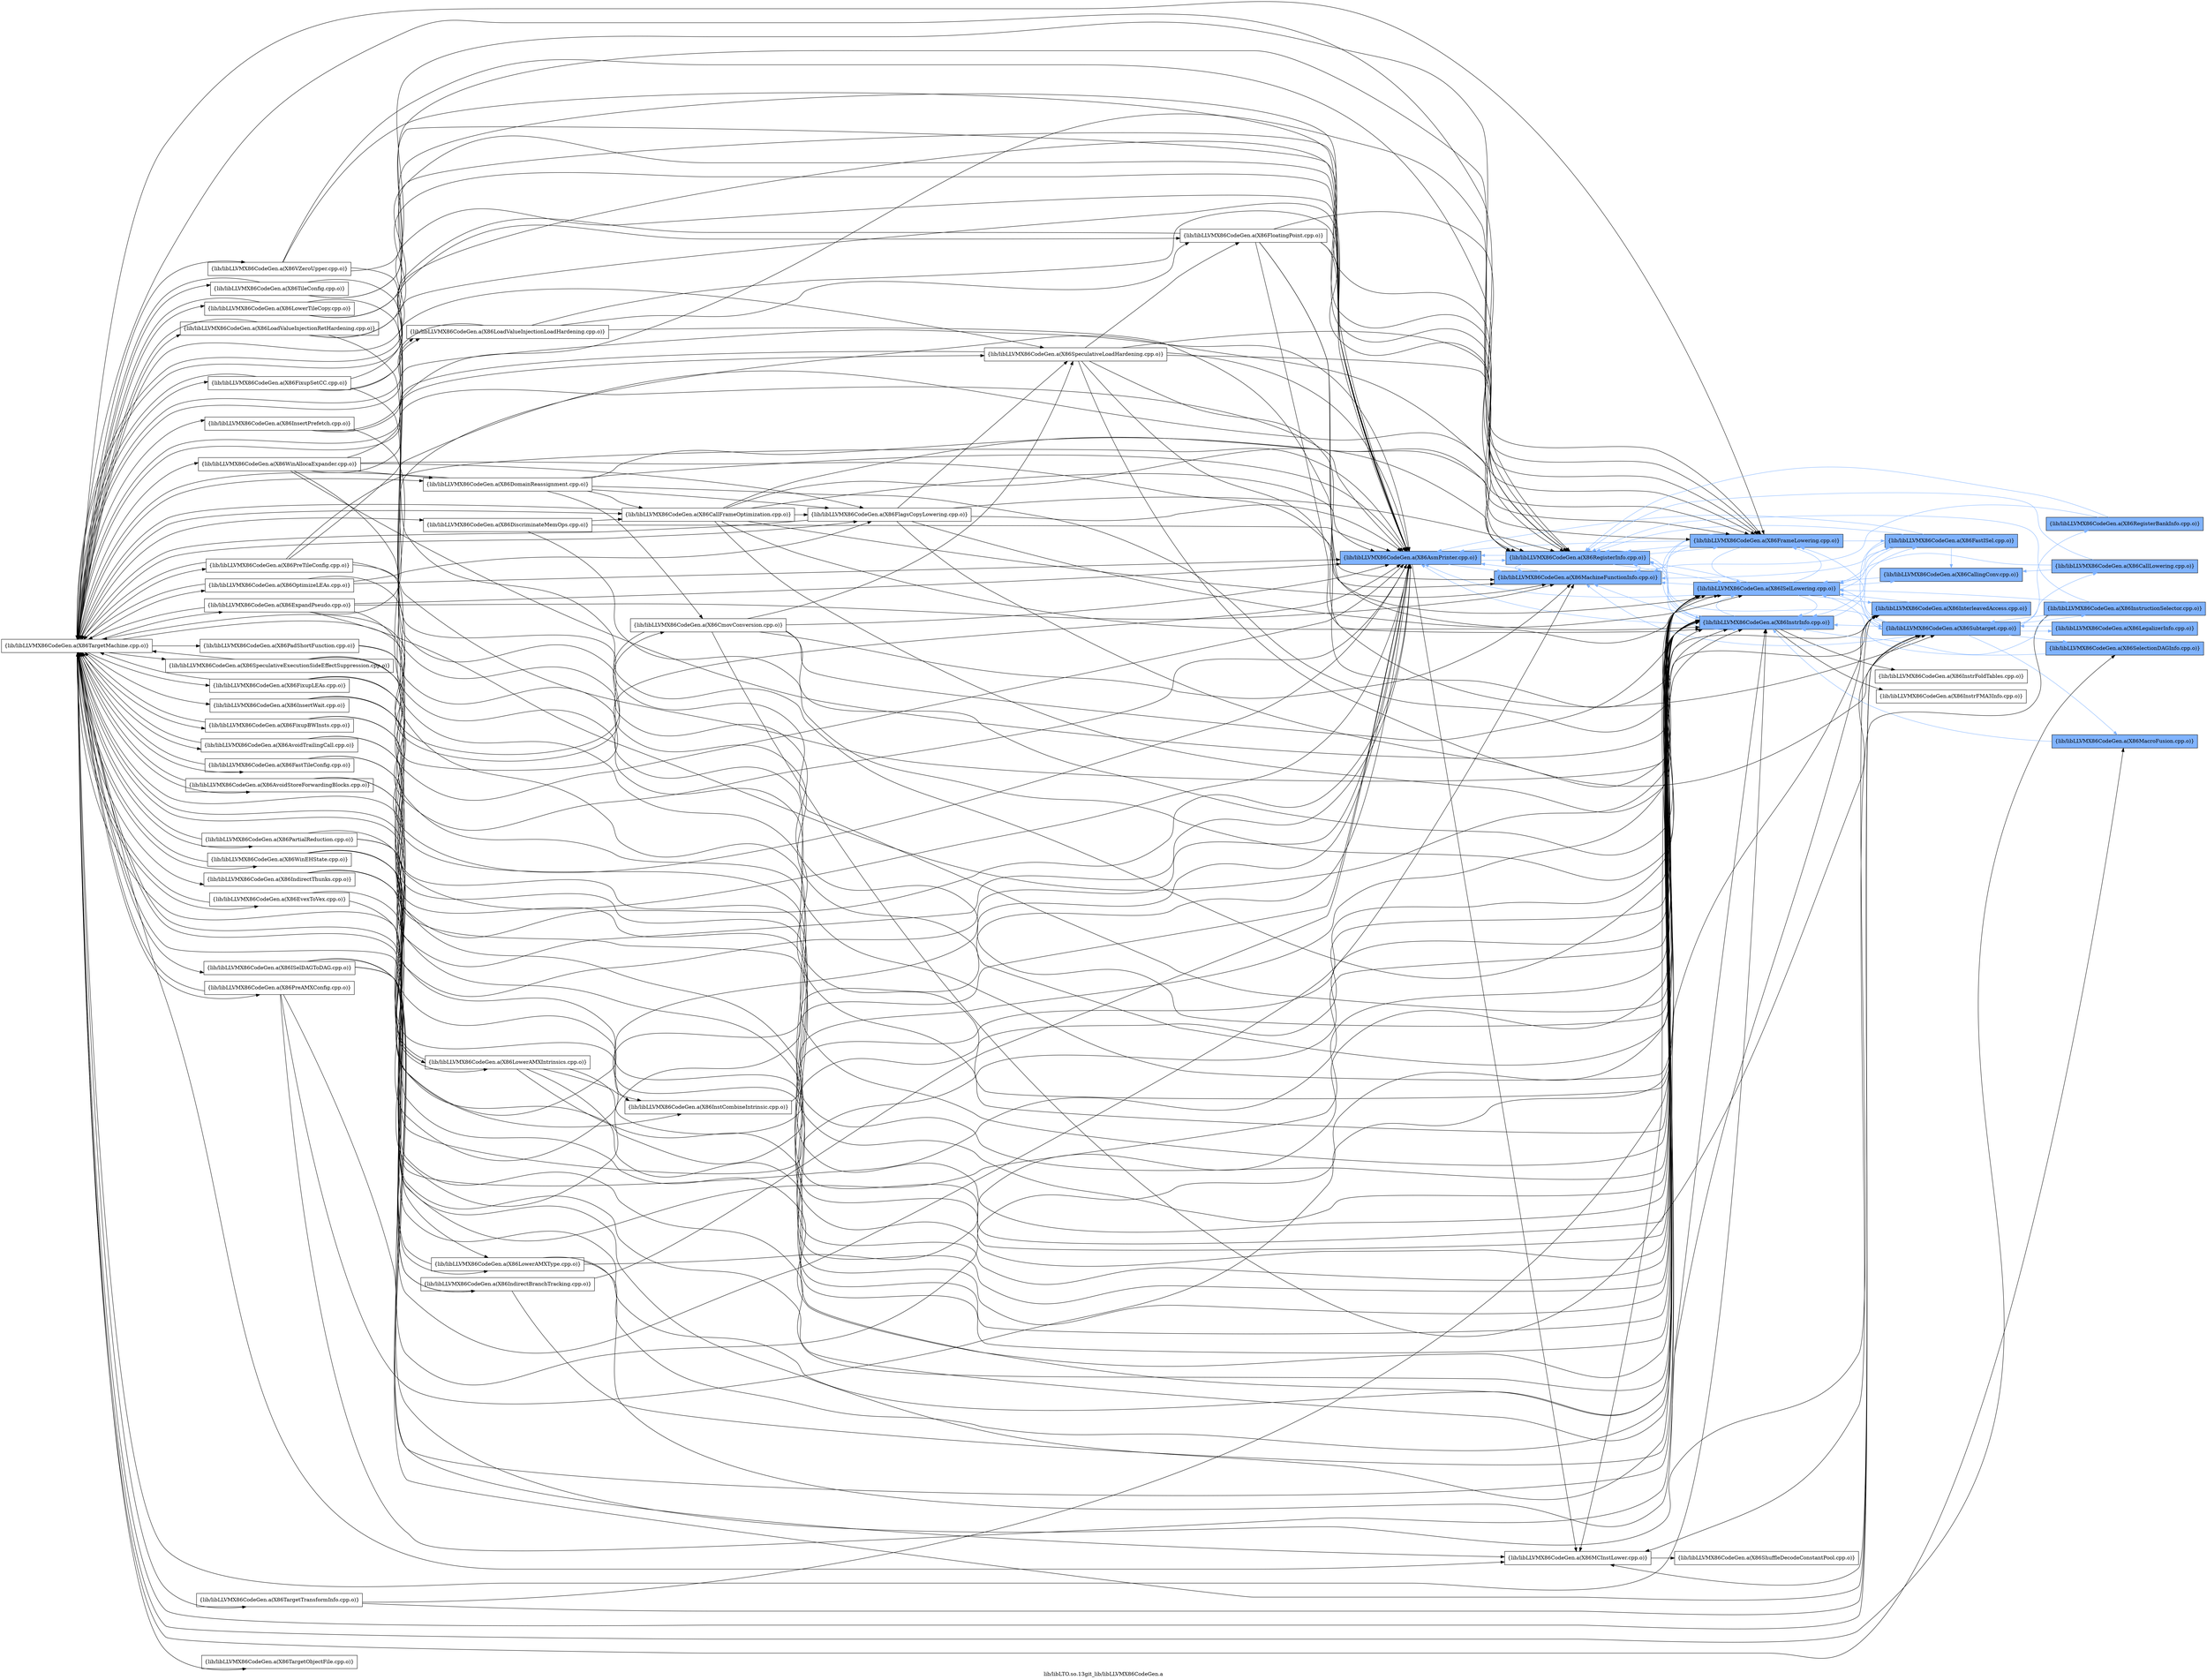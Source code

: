 digraph "lib/libLTO.so.13git_lib/libLLVMX86CodeGen.a" {
	label="lib/libLTO.so.13git_lib/libLLVMX86CodeGen.a";
	rankdir=LR;
	{ rank=same; Node0x55e636d969a8;  }
	{ rank=same; Node0x55e636d97178; Node0x55e636da06d8; Node0x55e636d9f508;  }
	{ rank=same; Node0x55e636d95ff8; Node0x55e636d925d8; Node0x55e636d92088; Node0x55e636d92e48;  }
	{ rank=same; Node0x55e636d918b8; Node0x55e636d94fb8; Node0x55e636d94518; Node0x55e636d96868; Node0x55e636d93ac8; Node0x55e636d93618;  }

	Node0x55e636d969a8 [shape=record,shape=box,group=1,style=filled,fillcolor="0.600000 0.5 1",label="{lib/libLLVMX86CodeGen.a(X86AsmPrinter.cpp.o)}"];
	Node0x55e636d969a8 -> Node0x55e636d97178;
	Node0x55e636d969a8 -> Node0x55e636da06d8[color="0.600000 0.5 1"];
	Node0x55e636d969a8 -> Node0x55e636d9f508[color="0.600000 0.5 1"];
	Node0x55e636d9b9a8 [shape=record,shape=box,group=0,label="{lib/libLLVMX86CodeGen.a(X86TargetMachine.cpp.o)}"];
	Node0x55e636d9b9a8 -> Node0x55e636d969a8;
	Node0x55e636d9b9a8 -> Node0x55e636d97178;
	Node0x55e636d9b9a8 -> Node0x55e636d9f508;
	Node0x55e636d9b9a8 -> Node0x55e636d9b318;
	Node0x55e636d9b9a8 -> Node0x55e636d9b5e8;
	Node0x55e636d9b9a8 -> Node0x55e636d99a68;
	Node0x55e636d9b9a8 -> Node0x55e636d99d38;
	Node0x55e636d9b9a8 -> Node0x55e636d99fb8;
	Node0x55e636d9b9a8 -> Node0x55e636d92e98;
	Node0x55e636d9b9a8 -> Node0x55e636d93f78;
	Node0x55e636d9b9a8 -> Node0x55e636d91f98;
	Node0x55e636d9b9a8 -> Node0x55e636d91b88;
	Node0x55e636d9b9a8 -> Node0x55e636d92308;
	Node0x55e636d9b9a8 -> Node0x55e636d95dc8;
	Node0x55e636d9b9a8 -> Node0x55e636d925d8;
	Node0x55e636d9b9a8 -> Node0x55e636d92088;
	Node0x55e636d9b9a8 -> Node0x55e636d92e48;
	Node0x55e636d9b9a8 -> Node0x55e636d96868;
	Node0x55e636d9b9a8 -> Node0x55e636d95be8;
	Node0x55e636d9b9a8 -> Node0x55e636d9c0d8;
	Node0x55e636d9b9a8 -> Node0x55e636d9da28;
	Node0x55e636d9b9a8 -> Node0x55e636d9d2a8;
	Node0x55e636d9b9a8 -> Node0x55e636d9cdf8;
	Node0x55e636d9b9a8 -> Node0x55e636d9edd8;
	Node0x55e636d9b9a8 -> Node0x55e636d9e5b8;
	Node0x55e636d9b9a8 -> Node0x55e636d92b78;
	Node0x55e636d9b9a8 -> Node0x55e636d92628;
	Node0x55e636d9b9a8 -> Node0x55e636d919a8;
	Node0x55e636d9b9a8 -> Node0x55e636d93f28;
	Node0x55e636d9b9a8 -> Node0x55e636d932a8;
	Node0x55e636d9b9a8 -> Node0x55e636d93078;
	Node0x55e636d9b9a8 -> Node0x55e636d8fdd8;
	Node0x55e636d9b9a8 -> Node0x55e636d8f5b8;
	Node0x55e636d9b9a8 -> Node0x55e636d916d8;
	Node0x55e636d9b9a8 -> Node0x55e636d912c8;
	Node0x55e636d9b9a8 -> Node0x55e636d90b48;
	Node0x55e636d9b9a8 -> Node0x55e636d94dd8;
	Node0x55e636d9b9a8 -> Node0x55e636d8e078;
	Node0x55e636d9b9a8 -> Node0x55e636d8e2a8;
	Node0x55e636d9b9a8 -> Node0x55e636d8ef28;
	Node0x55e636d9b9a8 -> Node0x55e636d8c9a8;
	Node0x55e636d9b9a8 -> Node0x55e636d8d628;
	Node0x55e636d9b9a8 -> Node0x55e636d8db78;
	Node0x55e636d9b9a8 -> Node0x55e636d90558;
	Node0x55e636d9b9a8 -> Node0x55e636d91138;
	Node0x55e636d9b9a8 -> Node0x55e636d91408;
	Node0x55e636d9b9a8 -> Node0x55e636d8f9c8;
	Node0x55e636d97178 [shape=record,shape=box,group=0,label="{lib/libLLVMX86CodeGen.a(X86MCInstLower.cpp.o)}"];
	Node0x55e636d97178 -> Node0x55e636d95ff8;
	Node0x55e636da06d8 [shape=record,shape=box,group=1,style=filled,fillcolor="0.600000 0.5 1",label="{lib/libLLVMX86CodeGen.a(X86MachineFunctionInfo.cpp.o)}"];
	Node0x55e636da06d8 -> Node0x55e636d969a8[color="0.600000 0.5 1"];
	Node0x55e636da06d8 -> Node0x55e636d9f508[color="0.600000 0.5 1"];
	Node0x55e636d9f508 [shape=record,shape=box,group=1,style=filled,fillcolor="0.600000 0.5 1",label="{lib/libLLVMX86CodeGen.a(X86RegisterInfo.cpp.o)}"];
	Node0x55e636d9f508 -> Node0x55e636d969a8[color="0.600000 0.5 1"];
	Node0x55e636d9f508 -> Node0x55e636da06d8[color="0.600000 0.5 1"];
	Node0x55e636d9f508 -> Node0x55e636d925d8[color="0.600000 0.5 1"];
	Node0x55e636d9f508 -> Node0x55e636d92088[color="0.600000 0.5 1"];
	Node0x55e636d9f508 -> Node0x55e636d92e48[color="0.600000 0.5 1"];
	Node0x55e636d95ff8 [shape=record,shape=box,group=0,label="{lib/libLLVMX86CodeGen.a(X86ShuffleDecodeConstantPool.cpp.o)}"];
	Node0x55e636d925d8 [shape=record,shape=box,group=1,style=filled,fillcolor="0.600000 0.5 1",label="{lib/libLLVMX86CodeGen.a(X86ISelLowering.cpp.o)}"];
	Node0x55e636d925d8 -> Node0x55e636d969a8[color="0.600000 0.5 1"];
	Node0x55e636d925d8 -> Node0x55e636d97178;
	Node0x55e636d925d8 -> Node0x55e636da06d8[color="0.600000 0.5 1"];
	Node0x55e636d925d8 -> Node0x55e636d9f508[color="0.600000 0.5 1"];
	Node0x55e636d925d8 -> Node0x55e636d918b8[color="0.600000 0.5 1"];
	Node0x55e636d925d8 -> Node0x55e636d92088[color="0.600000 0.5 1"];
	Node0x55e636d925d8 -> Node0x55e636d92e48[color="0.600000 0.5 1"];
	Node0x55e636d925d8 -> Node0x55e636d94fb8[color="0.600000 0.5 1"];
	Node0x55e636d925d8 -> Node0x55e636d94518[color="0.600000 0.5 1"];
	Node0x55e636d925d8 -> Node0x55e636d96868[color="0.600000 0.5 1"];
	Node0x55e636d92088 [shape=record,shape=box,group=1,style=filled,fillcolor="0.600000 0.5 1",label="{lib/libLLVMX86CodeGen.a(X86InstrInfo.cpp.o)}"];
	Node0x55e636d92088 -> Node0x55e636d969a8[color="0.600000 0.5 1"];
	Node0x55e636d92088 -> Node0x55e636da06d8[color="0.600000 0.5 1"];
	Node0x55e636d92088 -> Node0x55e636d9f508[color="0.600000 0.5 1"];
	Node0x55e636d92088 -> Node0x55e636d925d8[color="0.600000 0.5 1"];
	Node0x55e636d92088 -> Node0x55e636d918b8[color="0.600000 0.5 1"];
	Node0x55e636d92088 -> Node0x55e636d93ac8;
	Node0x55e636d92088 -> Node0x55e636d92e48[color="0.600000 0.5 1"];
	Node0x55e636d92088 -> Node0x55e636d93618;
	Node0x55e636d92e48 [shape=record,shape=box,group=1,style=filled,fillcolor="0.600000 0.5 1",label="{lib/libLLVMX86CodeGen.a(X86FrameLowering.cpp.o)}"];
	Node0x55e636d92e48 -> Node0x55e636d969a8[color="0.600000 0.5 1"];
	Node0x55e636d92e48 -> Node0x55e636da06d8[color="0.600000 0.5 1"];
	Node0x55e636d92e48 -> Node0x55e636d9f508[color="0.600000 0.5 1"];
	Node0x55e636d92e48 -> Node0x55e636d925d8[color="0.600000 0.5 1"];
	Node0x55e636d92e48 -> Node0x55e636d918b8[color="0.600000 0.5 1"];
	Node0x55e636d92e48 -> Node0x55e636d92088[color="0.600000 0.5 1"];
	Node0x55e636d918b8 [shape=record,shape=box,group=1,style=filled,fillcolor="0.600000 0.5 1",label="{lib/libLLVMX86CodeGen.a(X86FastISel.cpp.o)}"];
	Node0x55e636d918b8 -> Node0x55e636d969a8[color="0.600000 0.5 1"];
	Node0x55e636d918b8 -> Node0x55e636da06d8[color="0.600000 0.5 1"];
	Node0x55e636d918b8 -> Node0x55e636d9f508[color="0.600000 0.5 1"];
	Node0x55e636d918b8 -> Node0x55e636d925d8[color="0.600000 0.5 1"];
	Node0x55e636d918b8 -> Node0x55e636d92088[color="0.600000 0.5 1"];
	Node0x55e636d918b8 -> Node0x55e636d94fb8[color="0.600000 0.5 1"];
	Node0x55e636d918b8 -> Node0x55e636d96868[color="0.600000 0.5 1"];
	Node0x55e636d94fb8 [shape=record,shape=box,group=1,style=filled,fillcolor="0.600000 0.5 1",label="{lib/libLLVMX86CodeGen.a(X86CallingConv.cpp.o)}"];
	Node0x55e636d94fb8 -> Node0x55e636d925d8[color="0.600000 0.5 1"];
	Node0x55e636d94518 [shape=record,shape=box,group=1,style=filled,fillcolor="0.600000 0.5 1",label="{lib/libLLVMX86CodeGen.a(X86InterleavedAccess.cpp.o)}"];
	Node0x55e636d94518 -> Node0x55e636d925d8[color="0.600000 0.5 1"];
	Node0x55e636d96868 [shape=record,shape=box,group=1,style=filled,fillcolor="0.600000 0.5 1",label="{lib/libLLVMX86CodeGen.a(X86Subtarget.cpp.o)}"];
	Node0x55e636d96868 -> Node0x55e636d97178;
	Node0x55e636d96868 -> Node0x55e636da06d8[color="0.600000 0.5 1"];
	Node0x55e636d96868 -> Node0x55e636d9f508[color="0.600000 0.5 1"];
	Node0x55e636d96868 -> Node0x55e636d925d8[color="0.600000 0.5 1"];
	Node0x55e636d96868 -> Node0x55e636d92088[color="0.600000 0.5 1"];
	Node0x55e636d96868 -> Node0x55e636d92e48[color="0.600000 0.5 1"];
	Node0x55e636d96868 -> Node0x55e636d95be8[color="0.600000 0.5 1"];
	Node0x55e636d96868 -> Node0x55e636d9b408[color="0.600000 0.5 1"];
	Node0x55e636d96868 -> Node0x55e636d9b138[color="0.600000 0.5 1"];
	Node0x55e636d96868 -> Node0x55e636d9a5a8[color="0.600000 0.5 1"];
	Node0x55e636d96868 -> Node0x55e636d9c8f8[color="0.600000 0.5 1"];
	Node0x55e636d96868 -> Node0x55e636d9c0d8[color="0.600000 0.5 1"];
	Node0x55e636d93ac8 [shape=record,shape=box,group=0,label="{lib/libLLVMX86CodeGen.a(X86InstrFoldTables.cpp.o)}"];
	Node0x55e636d93618 [shape=record,shape=box,group=0,label="{lib/libLLVMX86CodeGen.a(X86InstrFMA3Info.cpp.o)}"];
	Node0x55e636d95be8 [shape=record,shape=box,group=1,style=filled,fillcolor="0.600000 0.5 1",label="{lib/libLLVMX86CodeGen.a(X86SelectionDAGInfo.cpp.o)}"];
	Node0x55e636d95be8 -> Node0x55e636d925d8[color="0.600000 0.5 1"];
	Node0x55e636d9b408 [shape=record,shape=box,group=1,style=filled,fillcolor="0.600000 0.5 1",label="{lib/libLLVMX86CodeGen.a(X86CallLowering.cpp.o)}"];
	Node0x55e636d9b408 -> Node0x55e636d9f508[color="0.600000 0.5 1"];
	Node0x55e636d9b408 -> Node0x55e636d925d8[color="0.600000 0.5 1"];
	Node0x55e636d9b408 -> Node0x55e636d94fb8[color="0.600000 0.5 1"];
	Node0x55e636d9b138 [shape=record,shape=box,group=1,style=filled,fillcolor="0.600000 0.5 1",label="{lib/libLLVMX86CodeGen.a(X86LegalizerInfo.cpp.o)}"];
	Node0x55e636d9b138 -> Node0x55e636d96868[color="0.600000 0.5 1"];
	Node0x55e636d9a5a8 [shape=record,shape=box,group=1,style=filled,fillcolor="0.600000 0.5 1",label="{lib/libLLVMX86CodeGen.a(X86RegisterBankInfo.cpp.o)}"];
	Node0x55e636d9a5a8 -> Node0x55e636da06d8[color="0.600000 0.5 1"];
	Node0x55e636d9a5a8 -> Node0x55e636d9f508[color="0.600000 0.5 1"];
	Node0x55e636d9c8f8 [shape=record,shape=box,group=1,style=filled,fillcolor="0.600000 0.5 1",label="{lib/libLLVMX86CodeGen.a(X86InstructionSelector.cpp.o)}"];
	Node0x55e636d9c8f8 -> Node0x55e636d97178;
	Node0x55e636d9c8f8 -> Node0x55e636d9f508[color="0.600000 0.5 1"];
	Node0x55e636d9c8f8 -> Node0x55e636d925d8[color="0.600000 0.5 1"];
	Node0x55e636d9c8f8 -> Node0x55e636d92088[color="0.600000 0.5 1"];
	Node0x55e636d9c8f8 -> Node0x55e636d96868[color="0.600000 0.5 1"];
	Node0x55e636d9c0d8 [shape=record,shape=box,group=1,style=filled,fillcolor="0.600000 0.5 1",label="{lib/libLLVMX86CodeGen.a(X86MacroFusion.cpp.o)}"];
	Node0x55e636d9c0d8 -> Node0x55e636d92088[color="0.600000 0.5 1"];
	Node0x55e636d9b318 [shape=record,shape=box,group=0,label="{lib/libLLVMX86CodeGen.a(X86ExpandPseudo.cpp.o)}"];
	Node0x55e636d9b318 -> Node0x55e636d969a8;
	Node0x55e636d9b318 -> Node0x55e636da06d8;
	Node0x55e636d9b318 -> Node0x55e636d925d8;
	Node0x55e636d9b318 -> Node0x55e636d92088;
	Node0x55e636d9b318 -> Node0x55e636d92e48;
	Node0x55e636d9b318 -> Node0x55e636d9b9a8;
	Node0x55e636d9b5e8 [shape=record,shape=box,group=0,label="{lib/libLLVMX86CodeGen.a(X86LowerTileCopy.cpp.o)}"];
	Node0x55e636d9b5e8 -> Node0x55e636d969a8;
	Node0x55e636d9b5e8 -> Node0x55e636d9f508;
	Node0x55e636d9b5e8 -> Node0x55e636d92088;
	Node0x55e636d9b5e8 -> Node0x55e636d9b9a8;
	Node0x55e636d99a68 [shape=record,shape=box,group=0,label="{lib/libLLVMX86CodeGen.a(X86FloatingPoint.cpp.o)}"];
	Node0x55e636d99a68 -> Node0x55e636d969a8;
	Node0x55e636d99a68 -> Node0x55e636da06d8;
	Node0x55e636d99a68 -> Node0x55e636d9f508;
	Node0x55e636d99a68 -> Node0x55e636d92088;
	Node0x55e636d99a68 -> Node0x55e636d92e48;
	Node0x55e636d99a68 -> Node0x55e636d96868;
	Node0x55e636d99a68 -> Node0x55e636d9b9a8;
	Node0x55e636d99d38 [shape=record,shape=box,group=0,label="{lib/libLLVMX86CodeGen.a(X86LoadValueInjectionLoadHardening.cpp.o)}"];
	Node0x55e636d99d38 -> Node0x55e636d969a8;
	Node0x55e636d99d38 -> Node0x55e636d99a68;
	Node0x55e636d99d38 -> Node0x55e636d92088;
	Node0x55e636d99d38 -> Node0x55e636d9b9a8;
	Node0x55e636d99fb8 [shape=record,shape=box,group=0,label="{lib/libLLVMX86CodeGen.a(X86FastTileConfig.cpp.o)}"];
	Node0x55e636d99fb8 -> Node0x55e636d969a8;
	Node0x55e636d99fb8 -> Node0x55e636d92088;
	Node0x55e636d99fb8 -> Node0x55e636d9b9a8;
	Node0x55e636d92e98 [shape=record,shape=box,group=0,label="{lib/libLLVMX86CodeGen.a(X86TileConfig.cpp.o)}"];
	Node0x55e636d92e98 -> Node0x55e636d969a8;
	Node0x55e636d92e98 -> Node0x55e636d92088;
	Node0x55e636d92e98 -> Node0x55e636d92e48;
	Node0x55e636d92e98 -> Node0x55e636d9b9a8;
	Node0x55e636d93f78 [shape=record,shape=box,group=0,label="{lib/libLLVMX86CodeGen.a(X86SpeculativeLoadHardening.cpp.o)}"];
	Node0x55e636d93f78 -> Node0x55e636d969a8;
	Node0x55e636d93f78 -> Node0x55e636d9f508;
	Node0x55e636d93f78 -> Node0x55e636d99a68;
	Node0x55e636d93f78 -> Node0x55e636d925d8;
	Node0x55e636d93f78 -> Node0x55e636d92088;
	Node0x55e636d93f78 -> Node0x55e636d92e48;
	Node0x55e636d93f78 -> Node0x55e636d96868;
	Node0x55e636d93f78 -> Node0x55e636d9b9a8;
	Node0x55e636d91f98 [shape=record,shape=box,group=0,label="{lib/libLLVMX86CodeGen.a(X86FlagsCopyLowering.cpp.o)}"];
	Node0x55e636d91f98 -> Node0x55e636d969a8;
	Node0x55e636d91f98 -> Node0x55e636d9f508;
	Node0x55e636d91f98 -> Node0x55e636d93f78;
	Node0x55e636d91f98 -> Node0x55e636d925d8;
	Node0x55e636d91f98 -> Node0x55e636d92088;
	Node0x55e636d91f98 -> Node0x55e636d9b9a8;
	Node0x55e636d91b88 [shape=record,shape=box,group=0,label="{lib/libLLVMX86CodeGen.a(X86FixupSetCC.cpp.o)}"];
	Node0x55e636d91b88 -> Node0x55e636d969a8;
	Node0x55e636d91b88 -> Node0x55e636d9f508;
	Node0x55e636d91b88 -> Node0x55e636d93f78;
	Node0x55e636d91b88 -> Node0x55e636d92088;
	Node0x55e636d91b88 -> Node0x55e636d9b9a8;
	Node0x55e636d92308 [shape=record,shape=box,group=0,label="{lib/libLLVMX86CodeGen.a(X86OptimizeLEAs.cpp.o)}"];
	Node0x55e636d92308 -> Node0x55e636d969a8;
	Node0x55e636d92308 -> Node0x55e636d91f98;
	Node0x55e636d92308 -> Node0x55e636d92088;
	Node0x55e636d92308 -> Node0x55e636d9b9a8;
	Node0x55e636d95dc8 [shape=record,shape=box,group=0,label="{lib/libLLVMX86CodeGen.a(X86CallFrameOptimization.cpp.o)}"];
	Node0x55e636d95dc8 -> Node0x55e636d969a8;
	Node0x55e636d95dc8 -> Node0x55e636da06d8;
	Node0x55e636d95dc8 -> Node0x55e636d9f508;
	Node0x55e636d95dc8 -> Node0x55e636d91f98;
	Node0x55e636d95dc8 -> Node0x55e636d925d8;
	Node0x55e636d95dc8 -> Node0x55e636d92088;
	Node0x55e636d95dc8 -> Node0x55e636d92e48;
	Node0x55e636d95dc8 -> Node0x55e636d9b9a8;
	Node0x55e636d9da28 [shape=record,shape=box,group=0,label="{lib/libLLVMX86CodeGen.a(X86InstCombineIntrinsic.cpp.o)}"];
	Node0x55e636d9da28 -> Node0x55e636d925d8;
	Node0x55e636d9d2a8 [shape=record,shape=box,group=0,label="{lib/libLLVMX86CodeGen.a(X86SpeculativeExecutionSideEffectSuppression.cpp.o)}"];
	Node0x55e636d9d2a8 -> Node0x55e636d969a8;
	Node0x55e636d9d2a8 -> Node0x55e636d92088;
	Node0x55e636d9d2a8 -> Node0x55e636d9b9a8;
	Node0x55e636d9cdf8 [shape=record,shape=box,group=0,label="{lib/libLLVMX86CodeGen.a(X86IndirectThunks.cpp.o)}"];
	Node0x55e636d9cdf8 -> Node0x55e636d969a8;
	Node0x55e636d9cdf8 -> Node0x55e636d925d8;
	Node0x55e636d9cdf8 -> Node0x55e636d92088;
	Node0x55e636d9edd8 [shape=record,shape=box,group=0,label="{lib/libLLVMX86CodeGen.a(X86LoadValueInjectionRetHardening.cpp.o)}"];
	Node0x55e636d9edd8 -> Node0x55e636d969a8;
	Node0x55e636d9edd8 -> Node0x55e636d9f508;
	Node0x55e636d9edd8 -> Node0x55e636d92088;
	Node0x55e636d9edd8 -> Node0x55e636d9b9a8;
	Node0x55e636d9e5b8 [shape=record,shape=box,group=0,label="{lib/libLLVMX86CodeGen.a(X86AvoidTrailingCall.cpp.o)}"];
	Node0x55e636d9e5b8 -> Node0x55e636d969a8;
	Node0x55e636d9e5b8 -> Node0x55e636d92088;
	Node0x55e636d9e5b8 -> Node0x55e636d9b9a8;
	Node0x55e636d92b78 [shape=record,shape=box,group=0,label="{lib/libLLVMX86CodeGen.a(X86AvoidStoreForwardingBlocks.cpp.o)}"];
	Node0x55e636d92b78 -> Node0x55e636d969a8;
	Node0x55e636d92b78 -> Node0x55e636d92088;
	Node0x55e636d92b78 -> Node0x55e636d9b9a8;
	Node0x55e636d92628 [shape=record,shape=box,group=0,label="{lib/libLLVMX86CodeGen.a(X86PreTileConfig.cpp.o)}"];
	Node0x55e636d92628 -> Node0x55e636d969a8;
	Node0x55e636d92628 -> Node0x55e636d9f508;
	Node0x55e636d92628 -> Node0x55e636d925d8;
	Node0x55e636d92628 -> Node0x55e636d92088;
	Node0x55e636d92628 -> Node0x55e636d9b9a8;
	Node0x55e636d919a8 [shape=record,shape=box,group=0,label="{lib/libLLVMX86CodeGen.a(X86CmovConversion.cpp.o)}"];
	Node0x55e636d919a8 -> Node0x55e636d969a8;
	Node0x55e636d919a8 -> Node0x55e636da06d8;
	Node0x55e636d919a8 -> Node0x55e636d93f78;
	Node0x55e636d919a8 -> Node0x55e636d925d8;
	Node0x55e636d919a8 -> Node0x55e636d92088;
	Node0x55e636d919a8 -> Node0x55e636d96868;
	Node0x55e636d919a8 -> Node0x55e636d9b9a8;
	Node0x55e636d93f28 [shape=record,shape=box,group=0,label="{lib/libLLVMX86CodeGen.a(X86ISelDAGToDAG.cpp.o)}"];
	Node0x55e636d93f28 -> Node0x55e636d969a8;
	Node0x55e636d93f28 -> Node0x55e636d97178;
	Node0x55e636d93f28 -> Node0x55e636da06d8;
	Node0x55e636d93f28 -> Node0x55e636d925d8;
	Node0x55e636d93f28 -> Node0x55e636d92088;
	Node0x55e636d93f28 -> Node0x55e636d96868;
	Node0x55e636d93f28 -> Node0x55e636d932a8;
	Node0x55e636d932a8 [shape=record,shape=box,group=0,label="{lib/libLLVMX86CodeGen.a(X86IndirectBranchTracking.cpp.o)}"];
	Node0x55e636d932a8 -> Node0x55e636d969a8;
	Node0x55e636d932a8 -> Node0x55e636d92088;
	Node0x55e636d93078 [shape=record,shape=box,group=0,label="{lib/libLLVMX86CodeGen.a(X86EvexToVex.cpp.o)}"];
	Node0x55e636d93078 -> Node0x55e636d969a8;
	Node0x55e636d93078 -> Node0x55e636d92088;
	Node0x55e636d93078 -> Node0x55e636d9b9a8;
	Node0x55e636d8fdd8 [shape=record,shape=box,group=0,label="{lib/libLLVMX86CodeGen.a(X86DiscriminateMemOps.cpp.o)}"];
	Node0x55e636d8fdd8 -> Node0x55e636d969a8;
	Node0x55e636d8fdd8 -> Node0x55e636d95dc8;
	Node0x55e636d8fdd8 -> Node0x55e636d92088;
	Node0x55e636d8f5b8 [shape=record,shape=box,group=0,label="{lib/libLLVMX86CodeGen.a(X86InsertPrefetch.cpp.o)}"];
	Node0x55e636d8f5b8 -> Node0x55e636d969a8;
	Node0x55e636d8f5b8 -> Node0x55e636d99d38;
	Node0x55e636d8f5b8 -> Node0x55e636d92088;
	Node0x55e636d916d8 [shape=record,shape=box,group=0,label="{lib/libLLVMX86CodeGen.a(X86FixupBWInsts.cpp.o)}"];
	Node0x55e636d916d8 -> Node0x55e636d969a8;
	Node0x55e636d916d8 -> Node0x55e636d92088;
	Node0x55e636d916d8 -> Node0x55e636d9b9a8;
	Node0x55e636d912c8 [shape=record,shape=box,group=0,label="{lib/libLLVMX86CodeGen.a(X86PadShortFunction.cpp.o)}"];
	Node0x55e636d912c8 -> Node0x55e636d969a8;
	Node0x55e636d912c8 -> Node0x55e636d92088;
	Node0x55e636d90b48 [shape=record,shape=box,group=0,label="{lib/libLLVMX86CodeGen.a(X86FixupLEAs.cpp.o)}"];
	Node0x55e636d90b48 -> Node0x55e636d969a8;
	Node0x55e636d90b48 -> Node0x55e636d92088;
	Node0x55e636d90b48 -> Node0x55e636d9b9a8;
	Node0x55e636d94dd8 [shape=record,shape=box,group=0,label="{lib/libLLVMX86CodeGen.a(X86LowerAMXIntrinsics.cpp.o)}"];
	Node0x55e636d94dd8 -> Node0x55e636d925d8;
	Node0x55e636d94dd8 -> Node0x55e636d92088;
	Node0x55e636d94dd8 -> Node0x55e636d94518;
	Node0x55e636d94dd8 -> Node0x55e636d9b9a8;
	Node0x55e636d94dd8 -> Node0x55e636d9da28;
	Node0x55e636d8e078 [shape=record,shape=box,group=0,label="{lib/libLLVMX86CodeGen.a(X86LowerAMXType.cpp.o)}"];
	Node0x55e636d8e078 -> Node0x55e636d925d8;
	Node0x55e636d8e078 -> Node0x55e636d92088;
	Node0x55e636d8e078 -> Node0x55e636d94518;
	Node0x55e636d8e078 -> Node0x55e636d9b9a8;
	Node0x55e636d8e2a8 [shape=record,shape=box,group=0,label="{lib/libLLVMX86CodeGen.a(X86PreAMXConfig.cpp.o)}"];
	Node0x55e636d8e2a8 -> Node0x55e636d925d8;
	Node0x55e636d8e2a8 -> Node0x55e636d92088;
	Node0x55e636d8e2a8 -> Node0x55e636d94518;
	Node0x55e636d8e2a8 -> Node0x55e636d9b9a8;
	Node0x55e636d8ef28 [shape=record,shape=box,group=0,label="{lib/libLLVMX86CodeGen.a(X86DomainReassignment.cpp.o)}"];
	Node0x55e636d8ef28 -> Node0x55e636d969a8;
	Node0x55e636d8ef28 -> Node0x55e636d9f508;
	Node0x55e636d8ef28 -> Node0x55e636d91f98;
	Node0x55e636d8ef28 -> Node0x55e636d95dc8;
	Node0x55e636d8ef28 -> Node0x55e636d92088;
	Node0x55e636d8ef28 -> Node0x55e636d9b9a8;
	Node0x55e636d8ef28 -> Node0x55e636d919a8;
	Node0x55e636d8c9a8 [shape=record,shape=box,group=0,label="{lib/libLLVMX86CodeGen.a(X86PartialReduction.cpp.o)}"];
	Node0x55e636d8c9a8 -> Node0x55e636d925d8;
	Node0x55e636d8c9a8 -> Node0x55e636d92088;
	Node0x55e636d8c9a8 -> Node0x55e636d94518;
	Node0x55e636d8c9a8 -> Node0x55e636d9b9a8;
	Node0x55e636d8c9a8 -> Node0x55e636d94dd8;
	Node0x55e636d8d628 [shape=record,shape=box,group=0,label="{lib/libLLVMX86CodeGen.a(X86TargetObjectFile.cpp.o)}"];
	Node0x55e636d8db78 [shape=record,shape=box,group=0,label="{lib/libLLVMX86CodeGen.a(X86TargetTransformInfo.cpp.o)}"];
	Node0x55e636d8db78 -> Node0x55e636d925d8;
	Node0x55e636d8db78 -> Node0x55e636d96868;
	Node0x55e636d90558 [shape=record,shape=box,group=0,label="{lib/libLLVMX86CodeGen.a(X86VZeroUpper.cpp.o)}"];
	Node0x55e636d90558 -> Node0x55e636d969a8;
	Node0x55e636d90558 -> Node0x55e636d9f508;
	Node0x55e636d90558 -> Node0x55e636d92088;
	Node0x55e636d90558 -> Node0x55e636d92e48;
	Node0x55e636d91138 [shape=record,shape=box,group=0,label="{lib/libLLVMX86CodeGen.a(X86WinAllocaExpander.cpp.o)}"];
	Node0x55e636d91138 -> Node0x55e636d969a8;
	Node0x55e636d91138 -> Node0x55e636da06d8;
	Node0x55e636d91138 -> Node0x55e636d91f98;
	Node0x55e636d91138 -> Node0x55e636d925d8;
	Node0x55e636d91138 -> Node0x55e636d92088;
	Node0x55e636d91138 -> Node0x55e636d92e48;
	Node0x55e636d91138 -> Node0x55e636d8ef28;
	Node0x55e636d91408 [shape=record,shape=box,group=0,label="{lib/libLLVMX86CodeGen.a(X86WinEHState.cpp.o)}"];
	Node0x55e636d91408 -> Node0x55e636d925d8;
	Node0x55e636d91408 -> Node0x55e636d94518;
	Node0x55e636d91408 -> Node0x55e636d9b9a8;
	Node0x55e636d91408 -> Node0x55e636d9da28;
	Node0x55e636d91408 -> Node0x55e636d94dd8;
	Node0x55e636d91408 -> Node0x55e636d8e078;
	Node0x55e636d8f9c8 [shape=record,shape=box,group=0,label="{lib/libLLVMX86CodeGen.a(X86InsertWait.cpp.o)}"];
	Node0x55e636d8f9c8 -> Node0x55e636d969a8;
	Node0x55e636d8f9c8 -> Node0x55e636d92088;
}

